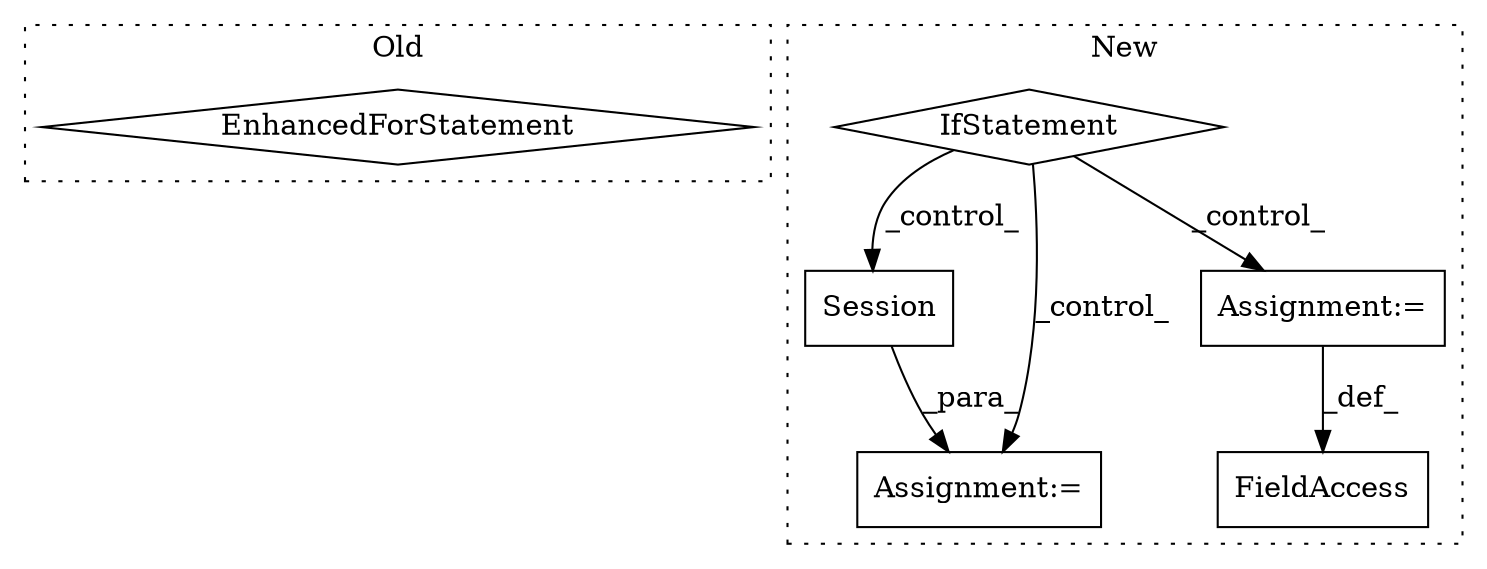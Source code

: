 digraph G {
subgraph cluster0 {
1 [label="EnhancedForStatement" a="70" s="3040,3129" l="53,2" shape="diamond"];
label = "Old";
style="dotted";
}
subgraph cluster1 {
2 [label="Session" a="32" s="4777,4791" l="8,1" shape="box"];
3 [label="Assignment:=" a="7" s="4765" l="1" shape="box"];
4 [label="IfStatement" a="25" s="4643,4668" l="4,2" shape="diamond"];
5 [label="Assignment:=" a="7" s="4748" l="1" shape="box"];
6 [label="FieldAccess" a="22" s="4717" l="31" shape="box"];
label = "New";
style="dotted";
}
2 -> 3 [label="_para_"];
4 -> 2 [label="_control_"];
4 -> 5 [label="_control_"];
4 -> 3 [label="_control_"];
5 -> 6 [label="_def_"];
}